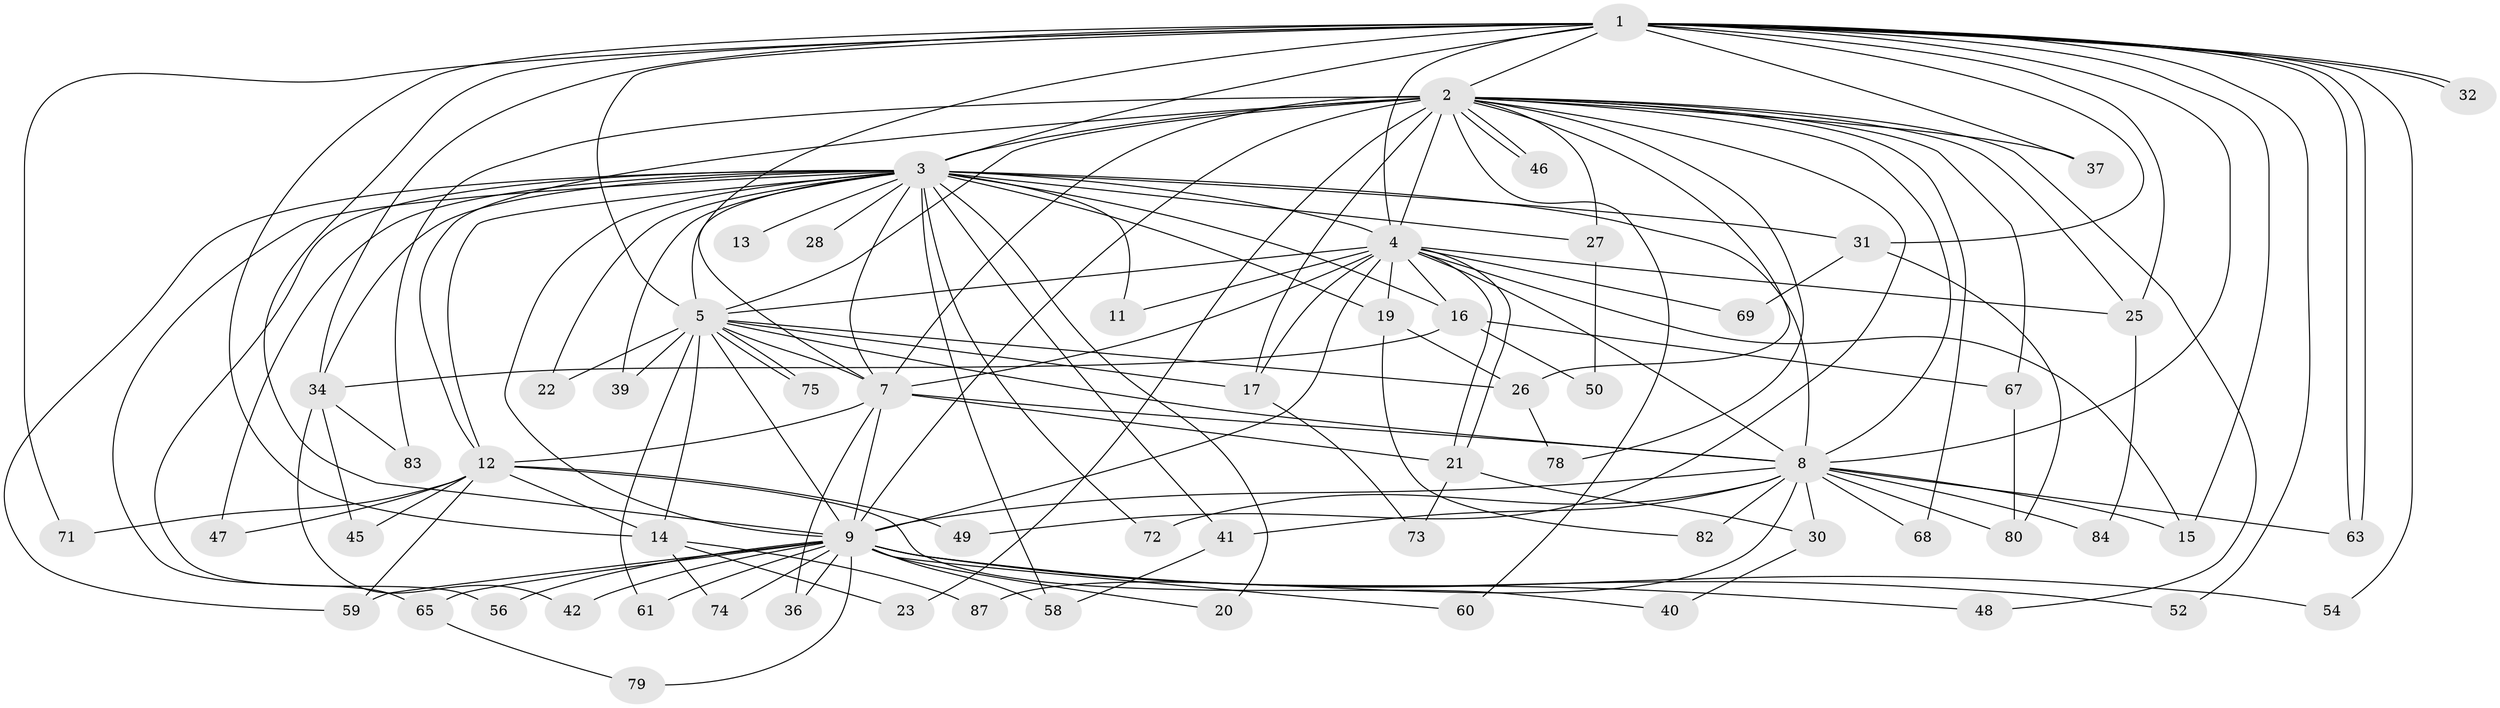 // original degree distribution, {24: 0.022727272727272728, 28: 0.011363636363636364, 19: 0.022727272727272728, 20: 0.011363636363636364, 18: 0.022727272727272728, 14: 0.011363636363636364, 15: 0.011363636363636364, 3: 0.17045454545454544, 10: 0.011363636363636364, 2: 0.5909090909090909, 5: 0.022727272727272728, 4: 0.07954545454545454, 6: 0.011363636363636364}
// Generated by graph-tools (version 1.1) at 2025/11/02/27/25 16:11:02]
// undirected, 64 vertices, 150 edges
graph export_dot {
graph [start="1"]
  node [color=gray90,style=filled];
  1 [super="+81"];
  2 [super="+55"];
  3 [super="+6"];
  4 [super="+43"];
  5 [super="+44"];
  7 [super="+77"];
  8 [super="+33"];
  9 [super="+10"];
  11 [super="+66"];
  12 [super="+57"];
  13;
  14 [super="+38"];
  15 [super="+51"];
  16 [super="+18"];
  17 [super="+76"];
  19 [super="+35"];
  20;
  21 [super="+24"];
  22;
  23;
  25 [super="+64"];
  26 [super="+29"];
  27;
  28;
  30;
  31 [super="+53"];
  32;
  34 [super="+62"];
  36;
  37;
  39;
  40;
  41;
  42;
  45;
  46;
  47;
  48;
  49;
  50;
  52;
  54;
  56;
  58 [super="+70"];
  59 [super="+88"];
  60;
  61;
  63 [super="+85"];
  65;
  67;
  68;
  69;
  71;
  72;
  73;
  74;
  75;
  78;
  79;
  80 [super="+86"];
  82;
  83;
  84;
  87;
  1 -- 2;
  1 -- 3 [weight=2];
  1 -- 4;
  1 -- 5;
  1 -- 7 [weight=2];
  1 -- 8;
  1 -- 9 [weight=2];
  1 -- 14;
  1 -- 15;
  1 -- 25;
  1 -- 31 [weight=2];
  1 -- 32;
  1 -- 32;
  1 -- 37;
  1 -- 52;
  1 -- 54;
  1 -- 63;
  1 -- 63;
  1 -- 71;
  1 -- 34;
  2 -- 3 [weight=2];
  2 -- 4 [weight=2];
  2 -- 5 [weight=2];
  2 -- 7;
  2 -- 8;
  2 -- 9 [weight=3];
  2 -- 17;
  2 -- 23;
  2 -- 25;
  2 -- 26;
  2 -- 27;
  2 -- 37;
  2 -- 46;
  2 -- 46;
  2 -- 48;
  2 -- 49;
  2 -- 60;
  2 -- 67;
  2 -- 68;
  2 -- 78;
  2 -- 83;
  2 -- 12;
  3 -- 4 [weight=2];
  3 -- 5 [weight=2];
  3 -- 7 [weight=2];
  3 -- 8 [weight=3];
  3 -- 9 [weight=4];
  3 -- 11 [weight=2];
  3 -- 16 [weight=2];
  3 -- 20;
  3 -- 22;
  3 -- 28 [weight=2];
  3 -- 34;
  3 -- 47;
  3 -- 56;
  3 -- 72;
  3 -- 65;
  3 -- 12;
  3 -- 13;
  3 -- 19 [weight=2];
  3 -- 27;
  3 -- 31;
  3 -- 39;
  3 -- 41;
  3 -- 58;
  3 -- 59;
  4 -- 5;
  4 -- 7 [weight=2];
  4 -- 8;
  4 -- 9 [weight=2];
  4 -- 16;
  4 -- 19;
  4 -- 21;
  4 -- 21;
  4 -- 69;
  4 -- 17;
  4 -- 15;
  4 -- 11;
  4 -- 25;
  5 -- 7;
  5 -- 8;
  5 -- 9 [weight=2];
  5 -- 17;
  5 -- 22;
  5 -- 26;
  5 -- 39;
  5 -- 61;
  5 -- 75;
  5 -- 75;
  5 -- 14;
  7 -- 8;
  7 -- 9 [weight=2];
  7 -- 12;
  7 -- 36;
  7 -- 21;
  8 -- 9 [weight=2];
  8 -- 15;
  8 -- 30;
  8 -- 41;
  8 -- 68;
  8 -- 72;
  8 -- 80;
  8 -- 82;
  8 -- 84;
  8 -- 87;
  8 -- 63;
  9 -- 20;
  9 -- 36;
  9 -- 48;
  9 -- 52;
  9 -- 60;
  9 -- 61;
  9 -- 74;
  9 -- 79;
  9 -- 65;
  9 -- 42;
  9 -- 54;
  9 -- 56;
  9 -- 59;
  9 -- 58;
  12 -- 14;
  12 -- 40;
  12 -- 45;
  12 -- 47;
  12 -- 49;
  12 -- 59;
  12 -- 71;
  14 -- 23;
  14 -- 74;
  14 -- 87;
  16 -- 67;
  16 -- 34;
  16 -- 50;
  17 -- 73;
  19 -- 82;
  19 -- 26;
  21 -- 30;
  21 -- 73;
  25 -- 84;
  26 -- 78;
  27 -- 50;
  30 -- 40;
  31 -- 80;
  31 -- 69;
  34 -- 42;
  34 -- 45;
  34 -- 83;
  41 -- 58;
  65 -- 79;
  67 -- 80;
}

